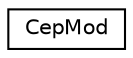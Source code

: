 digraph "Graphical Class Hierarchy"
{
 // LATEX_PDF_SIZE
  edge [fontname="Helvetica",fontsize="10",labelfontname="Helvetica",labelfontsize="10"];
  node [fontname="Helvetica",fontsize="10",shape=record];
  rankdir="LR";
  Node0 [label="CepMod",height=0.2,width=0.4,color="black", fillcolor="white", style="filled",URL="$class_cep_mod.html",tooltip=" "];
}
